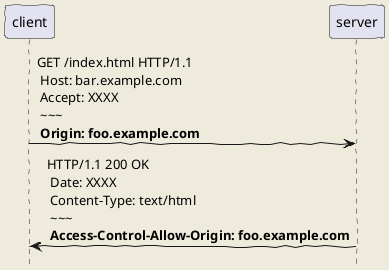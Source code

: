 @startuml

hide footbox
skinparam backgroundColor #EEEBDC
skinparam handwritten true

client -> server: GET /index.html HTTP/1.1 \n Host: bar.example.com \n Accept: XXXX \n ~~~ \n **Origin: foo.example.com**

server -> client: HTTP/1.1 200 OK \n Date: XXXX \n Content-Type: text/html \n ~~~ \n **Access-Control-Allow-Origin: foo.example.com**
@enduml